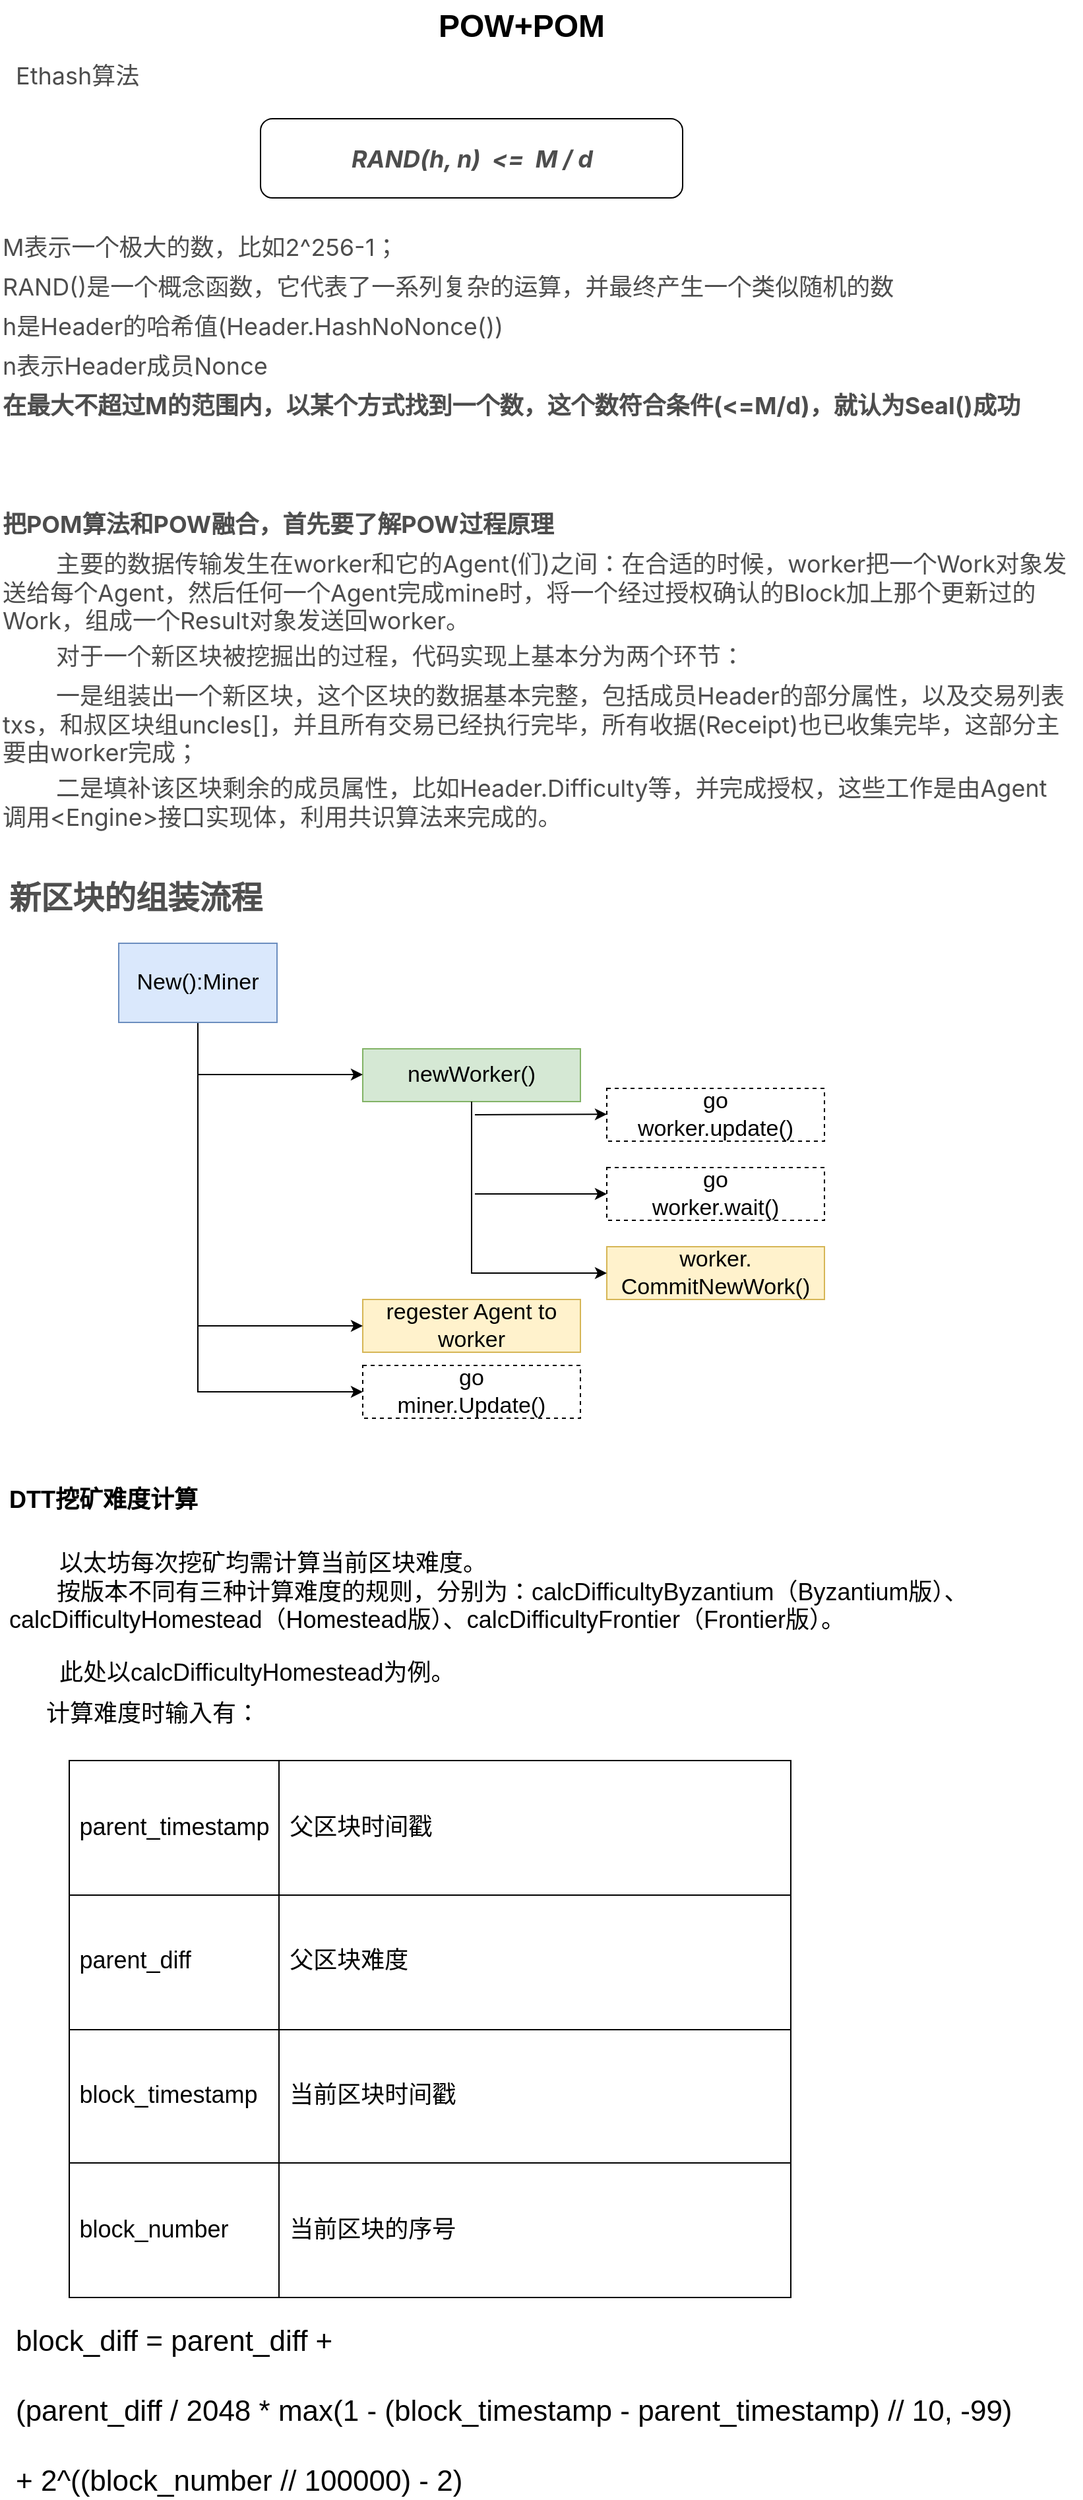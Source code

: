 <mxfile version="13.6.5" type="github">
  <diagram id="6I0OCvxSQrVGMHxT2VVA" name="Page-1">
    <mxGraphModel dx="1673" dy="896" grid="1" gridSize="10" guides="1" tooltips="1" connect="1" arrows="1" fold="1" page="1" pageScale="1" pageWidth="850" pageHeight="1100" math="0" shadow="0">
      <root>
        <mxCell id="0" />
        <mxCell id="1" parent="0" />
        <mxCell id="dKdSaXE48SgPbhcamS2K-63" value="POW+POM" style="text;strokeColor=none;fillColor=none;html=1;fontSize=24;fontStyle=1;verticalAlign=middle;align=center;" parent="1" vertex="1">
          <mxGeometry x="150" y="60" width="530" height="40" as="geometry" />
        </mxCell>
        <mxCell id="Ssi0FaVRhQvzBARQemNV-24" value="&lt;span style=&quot;box-sizing: border-box ; outline: 0px ; margin: 0px ; padding: 0px ; font-weight: 700 ; overflow-wrap: break-word ; color: rgb(77 , 77 , 77) ; font-family: &amp;#34;microsoft yahei&amp;#34; , &amp;#34;sf pro display&amp;#34; , &amp;#34;roboto&amp;#34; , &amp;#34;noto&amp;#34; , &amp;#34;arial&amp;#34; , &amp;#34;pingfang sc&amp;#34; , sans-serif ; font-size: 18px ; background-color: rgb(255 , 255 , 255)&quot;&gt;&lt;em style=&quot;box-sizing: border-box ; outline: 0px ; margin: 0px ; padding: 0px ; overflow-wrap: break-word&quot;&gt;RAND(h, n)&amp;nbsp; &amp;lt;=&amp;nbsp; M / d&lt;/em&gt;&lt;/span&gt;" style="rounded=1;whiteSpace=wrap;html=1;" parent="1" vertex="1">
          <mxGeometry x="217.5" y="150" width="320" height="60" as="geometry" />
        </mxCell>
        <mxCell id="Ssi0FaVRhQvzBARQemNV-25" value="&lt;span style=&quot;color: rgb(77, 77, 77); font-family: &amp;quot;microsoft yahei&amp;quot;, &amp;quot;sf pro display&amp;quot;, roboto, noto, arial, &amp;quot;pingfang sc&amp;quot;, sans-serif; font-size: 18px; font-style: normal; font-weight: 400; letter-spacing: normal; text-align: -webkit-left; text-indent: 0px; text-transform: none; word-spacing: 0px; background-color: rgb(255, 255, 255); display: inline; float: none;&quot;&gt;M表示一个极大的数，比如2^256-1；&lt;/span&gt;" style="text;whiteSpace=wrap;html=1;" parent="1" vertex="1">
          <mxGeometry x="20" y="230" width="330" height="30" as="geometry" />
        </mxCell>
        <mxCell id="Ssi0FaVRhQvzBARQemNV-26" value="&lt;span style=&quot;color: rgb(77 , 77 , 77) ; font-family: &amp;#34;microsoft yahei&amp;#34; , &amp;#34;sf pro display&amp;#34; , &amp;#34;roboto&amp;#34; , &amp;#34;noto&amp;#34; , &amp;#34;arial&amp;#34; , &amp;#34;pingfang sc&amp;#34; , sans-serif ; font-size: 18px ; font-style: normal ; letter-spacing: normal ; text-align: -webkit-left ; text-indent: 0px ; text-transform: none ; word-spacing: 0px ; background-color: rgb(255 , 255 , 255) ; display: inline ; float: none&quot;&gt;&lt;b&gt;把POM算法和POW融合，首先要了解POW过程原理&lt;/b&gt;&lt;/span&gt;" style="text;whiteSpace=wrap;html=1;" parent="1" vertex="1">
          <mxGeometry x="20" y="440" width="460" height="30" as="geometry" />
        </mxCell>
        <mxCell id="Ssi0FaVRhQvzBARQemNV-27" value="&lt;span style=&quot;color: rgb(77, 77, 77); font-family: &amp;quot;microsoft yahei&amp;quot;, &amp;quot;sf pro display&amp;quot;, roboto, noto, arial, &amp;quot;pingfang sc&amp;quot;, sans-serif; font-size: 18px; font-style: normal; font-weight: 400; letter-spacing: normal; text-align: -webkit-left; text-indent: 0px; text-transform: none; word-spacing: 0px; background-color: rgb(255, 255, 255); display: inline; float: none;&quot;&gt;RAND()是一个概念函数，它代表了一系列复杂的运算，并最终产生一个类似随机的数&lt;/span&gt;" style="text;whiteSpace=wrap;html=1;" parent="1" vertex="1">
          <mxGeometry x="20" y="260" width="750" height="50" as="geometry" />
        </mxCell>
        <mxCell id="Ssi0FaVRhQvzBARQemNV-28" value="&lt;span style=&quot;color: rgb(77, 77, 77); font-family: &amp;quot;microsoft yahei&amp;quot;, &amp;quot;sf pro display&amp;quot;, roboto, noto, arial, &amp;quot;pingfang sc&amp;quot;, sans-serif; font-size: 18px; font-style: normal; font-weight: 400; letter-spacing: normal; text-align: -webkit-left; text-indent: 0px; text-transform: none; word-spacing: 0px; background-color: rgb(255, 255, 255); display: inline; float: none;&quot;&gt;h是Header的哈希值(Header.HashNoNonce())&lt;/span&gt;" style="text;whiteSpace=wrap;html=1;" parent="1" vertex="1">
          <mxGeometry x="20" y="290" width="410" height="30" as="geometry" />
        </mxCell>
        <mxCell id="Ssi0FaVRhQvzBARQemNV-29" value="&lt;span style=&quot;color: rgb(77, 77, 77); font-family: &amp;quot;microsoft yahei&amp;quot;, &amp;quot;sf pro display&amp;quot;, roboto, noto, arial, &amp;quot;pingfang sc&amp;quot;, sans-serif; font-size: 18px; font-style: normal; font-weight: 400; letter-spacing: normal; text-align: -webkit-left; text-indent: 0px; text-transform: none; word-spacing: 0px; background-color: rgb(255, 255, 255); display: inline; float: none;&quot;&gt;n表示Header成员Nonce&lt;/span&gt;" style="text;whiteSpace=wrap;html=1;" parent="1" vertex="1">
          <mxGeometry x="20" y="320" width="230" height="30" as="geometry" />
        </mxCell>
        <mxCell id="Ssi0FaVRhQvzBARQemNV-30" value="&lt;span style=&quot;color: rgb(77 , 77 , 77) ; font-family: &amp;#34;microsoft yahei&amp;#34; , &amp;#34;sf pro display&amp;#34; , &amp;#34;roboto&amp;#34; , &amp;#34;noto&amp;#34; , &amp;#34;arial&amp;#34; , &amp;#34;pingfang sc&amp;#34; , sans-serif ; font-size: 18px ; font-style: normal ; letter-spacing: normal ; text-align: -webkit-left ; text-indent: 0px ; text-transform: none ; word-spacing: 0px ; background-color: rgb(255 , 255 , 255) ; display: inline ; float: none&quot;&gt;&lt;b&gt;在最大不超过M的范围内，以某个方式找到一个数，这个数符合条件(&amp;lt;=M/d)，就认为Seal()成功&lt;/b&gt;&lt;/span&gt;" style="text;whiteSpace=wrap;html=1;" parent="1" vertex="1">
          <mxGeometry x="20" y="350" width="810" height="30" as="geometry" />
        </mxCell>
        <mxCell id="Ssi0FaVRhQvzBARQemNV-31" value="&lt;span style=&quot;color: rgb(77, 77, 77); font-family: &amp;quot;microsoft yahei&amp;quot;, &amp;quot;sf pro display&amp;quot;, roboto, noto, arial, &amp;quot;pingfang sc&amp;quot;, sans-serif; font-size: 18px; font-style: normal; font-weight: 400; letter-spacing: normal; text-indent: 0px; text-transform: none; word-spacing: 0px; background-color: rgb(255, 255, 255); display: inline; float: none;&quot;&gt;Ethash算法&lt;/span&gt;" style="text;whiteSpace=wrap;html=1;" parent="1" vertex="1">
          <mxGeometry x="30" y="100" width="120" height="30" as="geometry" />
        </mxCell>
        <mxCell id="naCmm93XrFvzdD8Qjq0J-13" style="edgeStyle=orthogonalEdgeStyle;rounded=0;orthogonalLoop=1;jettySize=auto;html=1;exitX=0.5;exitY=1;exitDx=0;exitDy=0;entryX=0;entryY=0.5;entryDx=0;entryDy=0;" edge="1" parent="1" source="naCmm93XrFvzdD8Qjq0J-3" target="naCmm93XrFvzdD8Qjq0J-16">
          <mxGeometry relative="1" as="geometry">
            <mxPoint x="294.04" y="1205.98" as="targetPoint" />
          </mxGeometry>
        </mxCell>
        <mxCell id="naCmm93XrFvzdD8Qjq0J-3" value="&lt;font style=&quot;font-size: 17px&quot;&gt;New():Miner&lt;/font&gt;" style="rounded=0;whiteSpace=wrap;html=1;fillColor=#dae8fc;strokeColor=#6c8ebf;" vertex="1" parent="1">
          <mxGeometry x="110" y="775" width="120" height="60" as="geometry" />
        </mxCell>
        <mxCell id="naCmm93XrFvzdD8Qjq0J-8" value="&lt;font style=&quot;font-size: 17px&quot;&gt;newWorker()&lt;/font&gt;" style="rounded=0;whiteSpace=wrap;html=1;fillColor=#d5e8d4;strokeColor=#82b366;" vertex="1" parent="1">
          <mxGeometry x="295" y="855" width="165" height="40" as="geometry" />
        </mxCell>
        <mxCell id="naCmm93XrFvzdD8Qjq0J-9" value="&lt;font style=&quot;font-size: 17px&quot;&gt;regester Agent to worker&lt;/font&gt;" style="rounded=0;whiteSpace=wrap;html=1;fillColor=#fff2cc;strokeColor=#d6b656;" vertex="1" parent="1">
          <mxGeometry x="295" y="1045" width="165" height="40" as="geometry" />
        </mxCell>
        <mxCell id="naCmm93XrFvzdD8Qjq0J-14" value="" style="endArrow=classic;html=1;entryX=0;entryY=0.5;entryDx=0;entryDy=0;" edge="1" parent="1" target="naCmm93XrFvzdD8Qjq0J-9">
          <mxGeometry width="50" height="50" relative="1" as="geometry">
            <mxPoint x="170" y="1065" as="sourcePoint" />
            <mxPoint x="240" y="1025" as="targetPoint" />
          </mxGeometry>
        </mxCell>
        <mxCell id="naCmm93XrFvzdD8Qjq0J-15" value="" style="endArrow=classic;html=1;entryX=0;entryY=0.5;entryDx=0;entryDy=0;" edge="1" parent="1">
          <mxGeometry width="50" height="50" relative="1" as="geometry">
            <mxPoint x="170" y="874.5" as="sourcePoint" />
            <mxPoint x="295" y="874.5" as="targetPoint" />
          </mxGeometry>
        </mxCell>
        <mxCell id="naCmm93XrFvzdD8Qjq0J-16" value="&lt;font style=&quot;font-size: 17px&quot;&gt;go&lt;br&gt;miner.Update()&lt;br&gt;&lt;/font&gt;" style="rounded=0;whiteSpace=wrap;html=1;dashed=1;" vertex="1" parent="1">
          <mxGeometry x="295" y="1095" width="165" height="40" as="geometry" />
        </mxCell>
        <mxCell id="naCmm93XrFvzdD8Qjq0J-17" value="&lt;h2 style=&quot;box-sizing: border-box; outline: 0px; margin: 8px 0px 16px; padding: 0px; font-weight: 700; font-family: &amp;quot;microsoft yahei&amp;quot;, &amp;quot;sf pro display&amp;quot;, roboto, noto, arial, &amp;quot;pingfang sc&amp;quot;, sans-serif; font-size: 24px; color: rgb(79, 79, 79); line-height: 32px; overflow-wrap: break-word; font-style: normal; letter-spacing: normal; text-indent: 0px; text-transform: none; word-spacing: 0px; background-color: rgb(255, 255, 255);&quot;&gt;新区块的组装流程&lt;/h2&gt;" style="text;whiteSpace=wrap;html=1;" vertex="1" parent="1">
          <mxGeometry x="25" y="710" width="220" height="70" as="geometry" />
        </mxCell>
        <mxCell id="naCmm93XrFvzdD8Qjq0J-18" value="&lt;font style=&quot;font-size: 17px&quot;&gt;go&lt;br&gt;worker.update()&lt;br&gt;&lt;/font&gt;" style="rounded=0;whiteSpace=wrap;html=1;dashed=1;" vertex="1" parent="1">
          <mxGeometry x="480" y="885" width="165" height="40" as="geometry" />
        </mxCell>
        <mxCell id="naCmm93XrFvzdD8Qjq0J-19" value="&lt;font style=&quot;font-size: 17px&quot;&gt;go&lt;br&gt;worker.wait()&lt;br&gt;&lt;/font&gt;" style="rounded=0;whiteSpace=wrap;html=1;dashed=1;" vertex="1" parent="1">
          <mxGeometry x="480" y="945" width="165" height="40" as="geometry" />
        </mxCell>
        <mxCell id="naCmm93XrFvzdD8Qjq0J-20" value="&lt;font style=&quot;font-size: 17px&quot;&gt;worker.&lt;br&gt;CommitNewWork()&lt;br&gt;&lt;/font&gt;" style="rounded=0;whiteSpace=wrap;html=1;fillColor=#fff2cc;strokeColor=#d6b656;" vertex="1" parent="1">
          <mxGeometry x="480" y="1005" width="165" height="40" as="geometry" />
        </mxCell>
        <mxCell id="naCmm93XrFvzdD8Qjq0J-21" style="edgeStyle=orthogonalEdgeStyle;rounded=0;orthogonalLoop=1;jettySize=auto;html=1;exitX=0.5;exitY=1;exitDx=0;exitDy=0;entryX=0;entryY=0.5;entryDx=0;entryDy=0;" edge="1" parent="1" source="naCmm93XrFvzdD8Qjq0J-8" target="naCmm93XrFvzdD8Qjq0J-20">
          <mxGeometry relative="1" as="geometry">
            <mxPoint x="305" y="1215" as="targetPoint" />
            <mxPoint x="180" y="845" as="sourcePoint" />
          </mxGeometry>
        </mxCell>
        <mxCell id="naCmm93XrFvzdD8Qjq0J-22" value="" style="endArrow=classic;html=1;entryX=0;entryY=0.5;entryDx=0;entryDy=0;" edge="1" parent="1" target="naCmm93XrFvzdD8Qjq0J-19">
          <mxGeometry width="50" height="50" relative="1" as="geometry">
            <mxPoint x="380" y="965" as="sourcePoint" />
            <mxPoint x="480" y="964.5" as="targetPoint" />
          </mxGeometry>
        </mxCell>
        <mxCell id="naCmm93XrFvzdD8Qjq0J-23" value="" style="endArrow=classic;html=1;entryX=0;entryY=0.5;entryDx=0;entryDy=0;" edge="1" parent="1">
          <mxGeometry width="50" height="50" relative="1" as="geometry">
            <mxPoint x="380" y="905" as="sourcePoint" />
            <mxPoint x="480" y="904.66" as="targetPoint" />
          </mxGeometry>
        </mxCell>
        <mxCell id="naCmm93XrFvzdD8Qjq0J-24" value="&lt;span style=&quot;color: rgb(77 , 77 , 77) ; font-family: &amp;#34;microsoft yahei&amp;#34; , &amp;#34;sf pro display&amp;#34; , &amp;#34;roboto&amp;#34; , &amp;#34;noto&amp;#34; , &amp;#34;arial&amp;#34; , &amp;#34;pingfang sc&amp;#34; , sans-serif ; font-size: 18px ; font-style: normal ; font-weight: 400 ; letter-spacing: normal ; text-indent: 0px ; text-transform: none ; word-spacing: 0px ; background-color: rgb(255 , 255 , 255) ; display: inline ; float: none&quot;&gt;&amp;nbsp; &amp;nbsp; &amp;nbsp; &amp;nbsp; 主要的数据传输发生在worker和它的Agent(们)之间：在合适的时候，worker把一个Work对象发送给每个Agent，然后任何一个Agent完成mine时，将一个经过授权确认的Block加上那个更新过的Work，组成一个Result对象发送回worker。&lt;/span&gt;" style="text;whiteSpace=wrap;html=1;" vertex="1" parent="1">
          <mxGeometry x="20" y="470" width="820" height="80" as="geometry" />
        </mxCell>
        <mxCell id="naCmm93XrFvzdD8Qjq0J-26" value="" style="edgeStyle=none;rounded=0;orthogonalLoop=1;jettySize=auto;html=1;" edge="1" parent="1" source="naCmm93XrFvzdD8Qjq0J-25">
          <mxGeometry relative="1" as="geometry">
            <mxPoint x="356.667" y="540" as="targetPoint" />
          </mxGeometry>
        </mxCell>
        <mxCell id="naCmm93XrFvzdD8Qjq0J-25" value="&lt;span style=&quot;color: rgb(77 , 77 , 77) ; font-family: &amp;#34;microsoft yahei&amp;#34; , &amp;#34;sf pro display&amp;#34; , &amp;#34;roboto&amp;#34; , &amp;#34;noto&amp;#34; , &amp;#34;arial&amp;#34; , &amp;#34;pingfang sc&amp;#34; , sans-serif ; font-size: 18px ; font-style: normal ; font-weight: 400 ; letter-spacing: normal ; text-indent: 0px ; text-transform: none ; word-spacing: 0px ; background-color: rgb(255 , 255 , 255) ; display: inline ; float: none&quot;&gt;&amp;nbsp; &amp;nbsp; &amp;nbsp; &amp;nbsp; 对于一个新区块被挖掘出的过程，代码实现上基本分为两个环节：&lt;/span&gt;" style="text;whiteSpace=wrap;html=1;" vertex="1" parent="1">
          <mxGeometry x="20" y="540" width="600" height="40" as="geometry" />
        </mxCell>
        <mxCell id="naCmm93XrFvzdD8Qjq0J-27" value="&lt;span style=&quot;color: rgb(77 , 77 , 77) ; font-family: &amp;#34;microsoft yahei&amp;#34; , &amp;#34;sf pro display&amp;#34; , &amp;#34;roboto&amp;#34; , &amp;#34;noto&amp;#34; , &amp;#34;arial&amp;#34; , &amp;#34;pingfang sc&amp;#34; , sans-serif ; font-size: 18px ; font-style: normal ; font-weight: 400 ; letter-spacing: normal ; text-indent: 0px ; text-transform: none ; word-spacing: 0px ; background-color: rgb(255 , 255 , 255) ; display: inline ; float: none&quot;&gt;&amp;nbsp; &amp;nbsp; &amp;nbsp; &amp;nbsp; 一是组装出一个新区块，这个区块的数据基本完整，包括成员Header的部分属性，以及交易列表txs，和叔区块组uncles[]，并且所有交易已经执行完毕，所有收据(Receipt)也已收集完毕，这部分主要由worker完成；&lt;/span&gt;" style="text;whiteSpace=wrap;html=1;" vertex="1" parent="1">
          <mxGeometry x="20" y="570" width="810" height="80" as="geometry" />
        </mxCell>
        <mxCell id="naCmm93XrFvzdD8Qjq0J-28" value="&lt;span style=&quot;color: rgb(77 , 77 , 77) ; font-family: &amp;#34;microsoft yahei&amp;#34; , &amp;#34;sf pro display&amp;#34; , &amp;#34;roboto&amp;#34; , &amp;#34;noto&amp;#34; , &amp;#34;arial&amp;#34; , &amp;#34;pingfang sc&amp;#34; , sans-serif ; font-size: 18px ; font-style: normal ; font-weight: 400 ; letter-spacing: normal ; text-indent: 0px ; text-transform: none ; word-spacing: 0px ; background-color: rgb(255 , 255 , 255) ; display: inline ; float: none&quot;&gt;&amp;nbsp; &amp;nbsp; &amp;nbsp; &amp;nbsp;&amp;nbsp;&lt;/span&gt;&lt;span style=&quot;color: rgb(77 , 77 , 77) ; font-family: &amp;#34;microsoft yahei&amp;#34; , &amp;#34;sf pro display&amp;#34; , &amp;#34;roboto&amp;#34; , &amp;#34;noto&amp;#34; , &amp;#34;arial&amp;#34; , &amp;#34;pingfang sc&amp;#34; , sans-serif ; font-size: 18px ; background-color: rgb(255 , 255 , 255)&quot;&gt;二是填补该区块剩余的成员属性，比如Header.Difficulty等，并完成授权，这些工作是由Agent调用&amp;lt;Engine&amp;gt;接口实现体，利用共识算法来完成的。&lt;/span&gt;" style="text;whiteSpace=wrap;html=1;" vertex="1" parent="1">
          <mxGeometry x="20" y="640" width="810" height="60" as="geometry" />
        </mxCell>
        <mxCell id="naCmm93XrFvzdD8Qjq0J-29" value="&lt;b&gt;&lt;font style=&quot;font-size: 18px&quot;&gt;DTT挖矿难度计算&lt;/font&gt;&lt;/b&gt;" style="text;whiteSpace=wrap;html=1;" vertex="1" parent="1">
          <mxGeometry x="25" y="1180" width="225" height="30" as="geometry" />
        </mxCell>
        <mxCell id="naCmm93XrFvzdD8Qjq0J-31" value="&lt;p class=&quot;MsoNormal&quot; style=&quot;text-indent: 21pt ; font-size: 18px&quot;&gt;&lt;span&gt;&amp;nbsp; 以太坊每次挖矿均需计算当前区块难度。&lt;/span&gt;&lt;span lang=&quot;EN-US&quot;&gt;&lt;br&gt;&lt;/span&gt;&lt;span&gt;　　按版本不同有三种计算难度的规则，分别为：&lt;/span&gt;&lt;span lang=&quot;EN-US&quot;&gt;calcDifficultyByzantium&lt;/span&gt;&lt;span&gt;（&lt;/span&gt;&lt;span lang=&quot;EN-US&quot;&gt;Byzantium&lt;/span&gt;&lt;span&gt;版）、&lt;/span&gt;&lt;span lang=&quot;EN-US&quot;&gt;calcDifficultyHomestead&lt;/span&gt;&lt;span&gt;（&lt;/span&gt;&lt;span lang=&quot;EN-US&quot;&gt;Homestead&lt;/span&gt;&lt;span&gt;版）、&lt;/span&gt;&lt;span lang=&quot;EN-US&quot;&gt;calcDifficultyFrontier&lt;/span&gt;&lt;span&gt;（&lt;/span&gt;&lt;span lang=&quot;EN-US&quot;&gt;Frontier&lt;/span&gt;&lt;span&gt;版）。&lt;/span&gt;&lt;/p&gt;&lt;p class=&quot;MsoNormal&quot; style=&quot;text-indent: 21pt ; font-size: 18px&quot;&gt;&lt;span&gt;&amp;nbsp; 此处以&lt;/span&gt;&lt;span lang=&quot;EN-US&quot;&gt;calcDifficultyHomestead&lt;/span&gt;&lt;span&gt;为例。&lt;/span&gt;&lt;span lang=&quot;EN-US&quot;&gt;&lt;/span&gt;&lt;/p&gt;" style="text;whiteSpace=wrap;html=1;" vertex="1" parent="1">
          <mxGeometry x="25" y="1210" width="775" height="140" as="geometry" />
        </mxCell>
        <mxCell id="naCmm93XrFvzdD8Qjq0J-32" value="&lt;p class=&quot;MsoNormal&quot; style=&quot;text-indent: 21.0pt&quot;&gt;&lt;span&gt;&lt;font style=&quot;font-size: 18px&quot;&gt;计算难度时输入有：&lt;/font&gt;&lt;/span&gt;&lt;span lang=&quot;EN-US&quot;&gt;&lt;/span&gt;&lt;/p&gt;" style="text;whiteSpace=wrap;html=1;" vertex="1" parent="1">
          <mxGeometry x="25" y="1330" width="215" height="50" as="geometry" />
        </mxCell>
        <mxCell id="naCmm93XrFvzdD8Qjq0J-33" value="&lt;font style=&quot;font-size: 18px&quot;&gt;&lt;br&gt;&lt;br&gt;&lt;br&gt;&lt;br&gt;&lt;br&gt;&lt;br&gt;&lt;br&gt;&lt;br&gt;&lt;br&gt;&lt;br&gt;&lt;br&gt;&lt;br&gt;&lt;br&gt;&lt;br&gt;&lt;br&gt;&lt;br&gt;&lt;br&gt;&lt;/font&gt;&lt;table class=&quot;MsoTableGrid&quot; border=&quot;1&quot; cellspacing=&quot;0&quot; cellpadding=&quot;0&quot; style=&quot;border-collapse: collapse ; border: none ; font-size: 18px&quot;&gt; &lt;tbody&gt;&lt;tr&gt;  &lt;td width=&quot;104&quot; valign=&quot;top&quot; style=&quot;width: 77.75pt ; border: solid 1.0pt ; padding: 0cm 5.4pt 0cm 5.4pt&quot;&gt;&lt;font style=&quot;font-size: 18px&quot;&gt;&lt;br&gt;  &lt;/font&gt;&lt;p class=&quot;MsoNormal&quot;&gt;&lt;span lang=&quot;EN-US&quot;&gt;&lt;font style=&quot;font-size: 18px&quot;&gt;parent_timestamp&lt;/font&gt;&lt;/span&gt;&lt;/p&gt;&lt;font style=&quot;font-size: 18px&quot;&gt;&lt;br&gt;  &lt;/font&gt;&lt;/td&gt;  &lt;td width=&quot;449&quot; valign=&quot;top&quot; style=&quot;width: 337.05pt ; border: solid 1.0pt ; border-left: none ; padding: 0cm 5.4pt 0cm 5.4pt&quot;&gt;&lt;font style=&quot;font-size: 18px&quot;&gt;&lt;br&gt;  &lt;/font&gt;&lt;p class=&quot;MsoNormal&quot;&gt;&lt;span&gt;&lt;font style=&quot;font-size: 18px&quot;&gt;父区块时间戳&lt;/font&gt;&lt;/span&gt;&lt;/p&gt;&lt;font style=&quot;font-size: 18px&quot;&gt;&lt;br&gt;  &lt;/font&gt;&lt;/td&gt; &lt;/tr&gt; &lt;tr&gt;  &lt;td width=&quot;104&quot; valign=&quot;top&quot; style=&quot;width: 77.75pt ; border: solid 1.0pt ; border-top: none ; padding: 0cm 5.4pt 0cm 5.4pt&quot;&gt;&lt;font style=&quot;font-size: 18px&quot;&gt;&lt;br&gt;  &lt;/font&gt;&lt;p class=&quot;MsoNormal&quot;&gt;&lt;span lang=&quot;EN-US&quot;&gt;&lt;font style=&quot;font-size: 18px&quot;&gt;parent_diff&lt;/font&gt;&lt;/span&gt;&lt;/p&gt;&lt;font style=&quot;font-size: 18px&quot;&gt;&lt;br&gt;  &lt;/font&gt;&lt;/td&gt;  &lt;td width=&quot;449&quot; valign=&quot;top&quot; style=&quot;width: 337.05pt ; border-top: none ; border-left: none ; border-bottom: solid 1.0pt ; border-right: solid 1.0pt ; padding: 0cm 5.4pt 0cm 5.4pt&quot;&gt;&lt;font style=&quot;font-size: 18px&quot;&gt;&lt;br&gt;  &lt;/font&gt;&lt;p class=&quot;MsoNormal&quot;&gt;&lt;span&gt;&lt;font style=&quot;font-size: 18px&quot;&gt;父区块难度&lt;/font&gt;&lt;/span&gt;&lt;/p&gt;&lt;font style=&quot;font-size: 18px&quot;&gt;&lt;br&gt;  &lt;/font&gt;&lt;/td&gt; &lt;/tr&gt; &lt;tr&gt;  &lt;td width=&quot;104&quot; valign=&quot;top&quot; style=&quot;width: 77.75pt ; border: solid 1.0pt ; border-top: none ; padding: 0cm 5.4pt 0cm 5.4pt&quot;&gt;&lt;font style=&quot;font-size: 18px&quot;&gt;&lt;br&gt;  &lt;/font&gt;&lt;p class=&quot;MsoNormal&quot;&gt;&lt;span lang=&quot;EN-US&quot;&gt;&lt;font style=&quot;font-size: 18px&quot;&gt;block_timestamp&lt;/font&gt;&lt;/span&gt;&lt;/p&gt;&lt;font style=&quot;font-size: 18px&quot;&gt;&lt;br&gt;  &lt;/font&gt;&lt;/td&gt;  &lt;td width=&quot;449&quot; valign=&quot;top&quot; style=&quot;width: 337.05pt ; border-top: none ; border-left: none ; border-bottom: solid 1.0pt ; border-right: solid 1.0pt ; padding: 0cm 5.4pt 0cm 5.4pt&quot;&gt;&lt;font style=&quot;font-size: 18px&quot;&gt;&lt;br&gt;  &lt;/font&gt;&lt;p class=&quot;MsoNormal&quot;&gt;&lt;span&gt;&lt;font style=&quot;font-size: 18px&quot;&gt;当前区块时间戳&lt;/font&gt;&lt;/span&gt;&lt;/p&gt;&lt;font style=&quot;font-size: 18px&quot;&gt;&lt;br&gt;  &lt;/font&gt;&lt;/td&gt; &lt;/tr&gt; &lt;tr&gt;  &lt;td width=&quot;104&quot; valign=&quot;top&quot; style=&quot;width: 77.75pt ; border: solid 1.0pt ; border-top: none ; padding: 0cm 5.4pt 0cm 5.4pt&quot;&gt;&lt;font style=&quot;font-size: 18px&quot;&gt;&lt;br&gt;  &lt;/font&gt;&lt;p class=&quot;MsoNormal&quot;&gt;&lt;span lang=&quot;EN-US&quot;&gt;&lt;font style=&quot;font-size: 18px&quot;&gt;block_number&lt;/font&gt;&lt;/span&gt;&lt;/p&gt;&lt;font style=&quot;font-size: 18px&quot;&gt;&lt;br&gt;  &lt;/font&gt;&lt;/td&gt;  &lt;td width=&quot;449&quot; valign=&quot;top&quot; style=&quot;width: 337.05pt ; border-top: none ; border-left: none ; border-bottom: solid 1.0pt ; border-right: solid 1.0pt ; padding: 0cm 5.4pt 0cm 5.4pt&quot;&gt;&lt;font style=&quot;font-size: 18px&quot;&gt;&lt;br&gt;  &lt;/font&gt;&lt;p class=&quot;MsoNormal&quot;&gt;&lt;span&gt;&lt;font style=&quot;font-size: 18px&quot;&gt;当前区块的序号&lt;/font&gt;&lt;/span&gt;&lt;/p&gt;&lt;font style=&quot;font-size: 18px&quot;&gt;&lt;br&gt;  &lt;/font&gt;&lt;/td&gt; &lt;/tr&gt;&lt;/tbody&gt;&lt;/table&gt;" style="text;whiteSpace=wrap;html=1;" vertex="1" parent="1">
          <mxGeometry x="70" y="1020" width="550" height="795" as="geometry" />
        </mxCell>
        <mxCell id="naCmm93XrFvzdD8Qjq0J-34" value="&lt;font style=&quot;font-size: 22px&quot;&gt;block_diff = parent_diff + &lt;br&gt;&lt;br&gt;(parent_diff / 2048 * max(1 - (block_timestamp - parent_timestamp) // 10, -99)&lt;br&gt;&lt;br&gt;+ 2^((block_number // 100000) - 2)&lt;/font&gt;" style="text;whiteSpace=wrap;html=1;" vertex="1" parent="1">
          <mxGeometry x="30" y="1815" width="780" height="125" as="geometry" />
        </mxCell>
      </root>
    </mxGraphModel>
  </diagram>
</mxfile>
